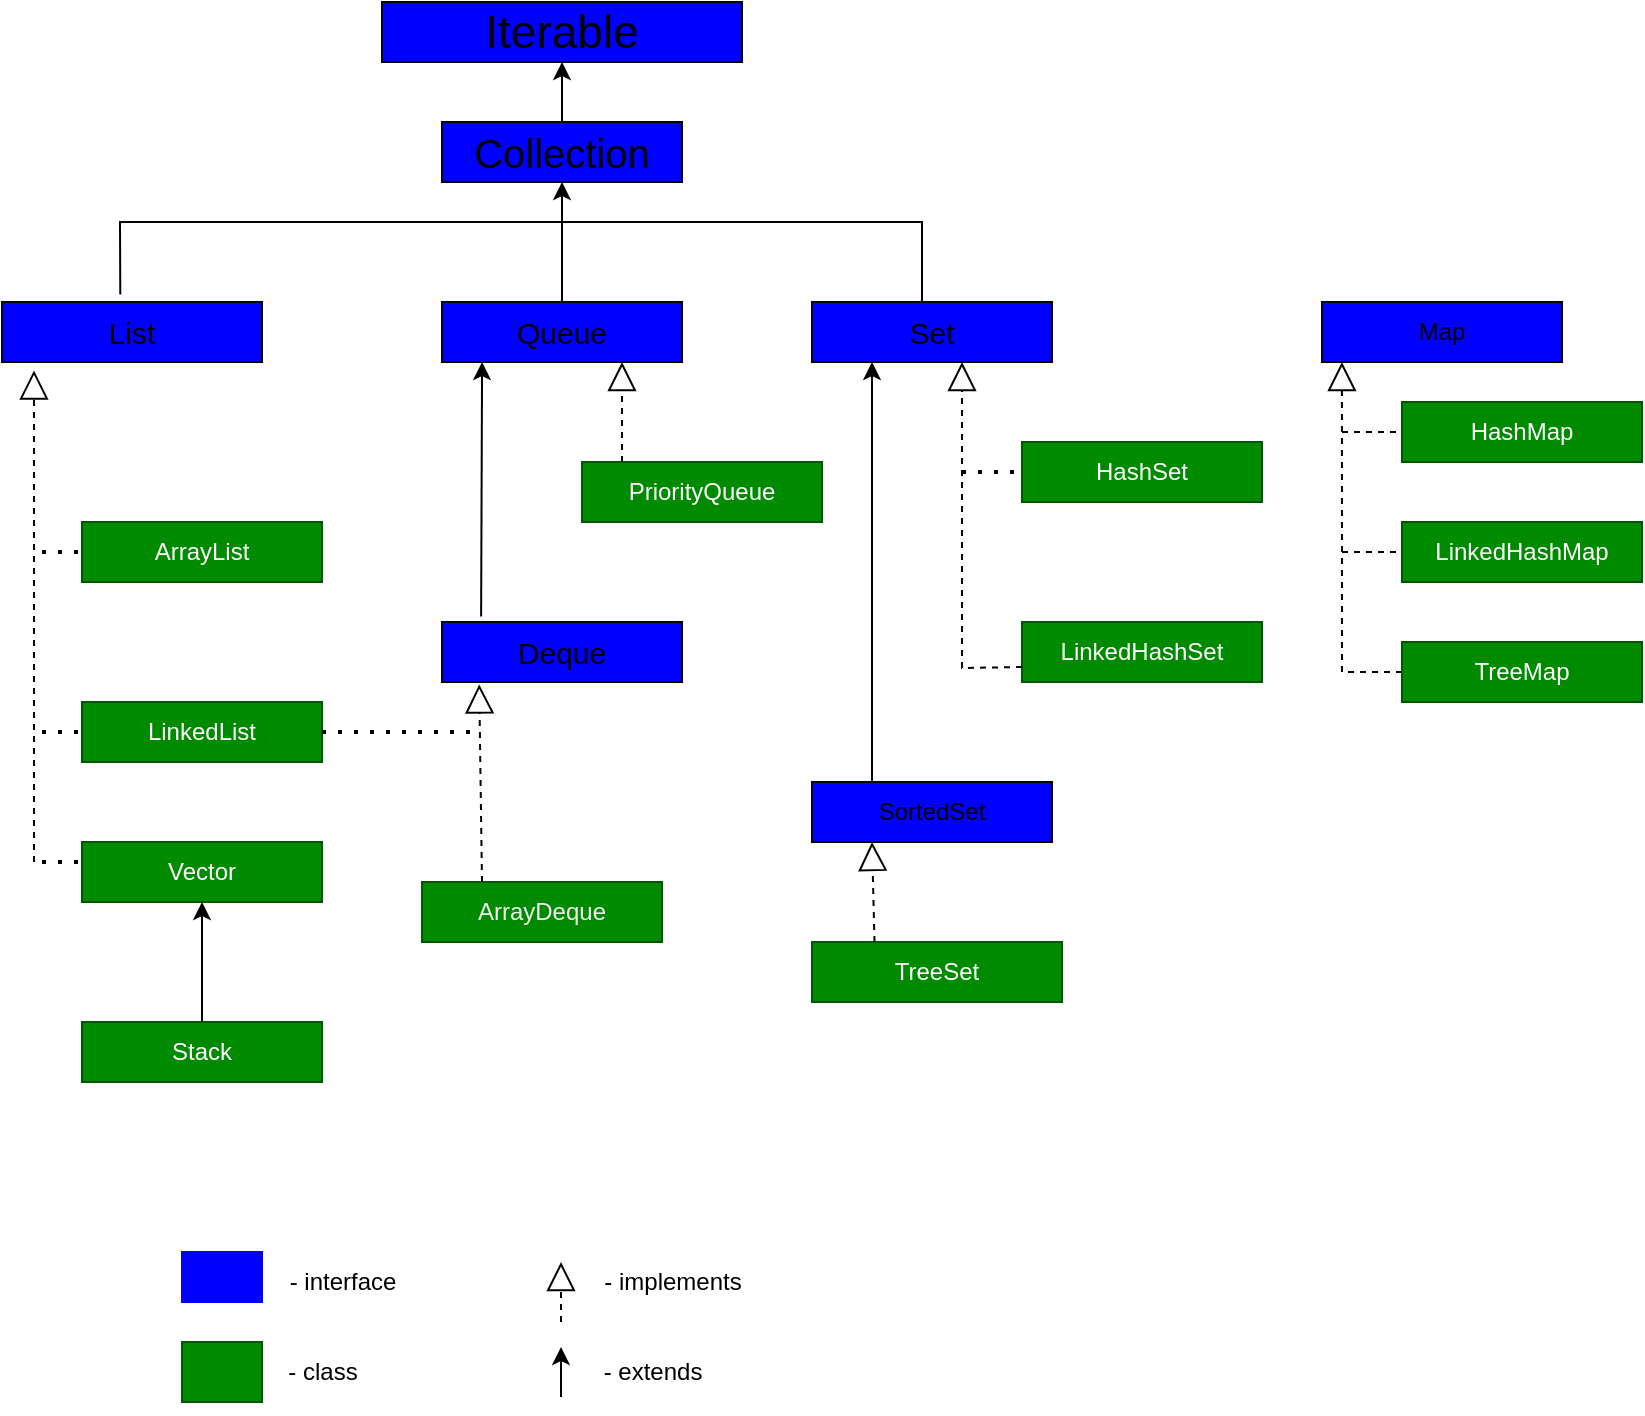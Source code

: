 <mxfile version="20.5.3" type="embed"><diagram id="YEFkTtRuYfPOV7th7SUD" name="Page-1"><mxGraphModel dx="632" dy="563" grid="1" gridSize="10" guides="1" tooltips="1" connect="1" arrows="1" fold="1" page="1" pageScale="1" pageWidth="850" pageHeight="1100" math="0" shadow="0"><root><mxCell id="0"/><mxCell id="1" parent="0"/><mxCell id="2" value="Iterable" style="rounded=0;whiteSpace=wrap;html=1;fillColor=#0000FF;fontSize=23;" parent="1" vertex="1"><mxGeometry x="210" y="10" width="180" height="30" as="geometry"/></mxCell><mxCell id="3" value="&lt;font style=&quot;font-size: 20px;&quot;&gt;Collection&lt;/font&gt;" style="rounded=0;whiteSpace=wrap;html=1;fillColor=#0000FF;" parent="1" vertex="1"><mxGeometry x="240" y="70.0" width="120" height="30" as="geometry"/></mxCell><mxCell id="4" value="&lt;font style=&quot;font-size: 15px;&quot;&gt;List&lt;/font&gt;" style="rounded=0;whiteSpace=wrap;html=1;fillColor=#0000FF;" parent="1" vertex="1"><mxGeometry x="20" y="160" width="130" height="30" as="geometry"/></mxCell><mxCell id="5" value="&lt;font style=&quot;font-size: 15px;&quot;&gt;Queue&lt;/font&gt;" style="rounded=0;whiteSpace=wrap;html=1;fillColor=#0000FF;" parent="1" vertex="1"><mxGeometry x="240" y="160.0" width="120" height="30" as="geometry"/></mxCell><mxCell id="6" value="&lt;font style=&quot;font-size: 15px;&quot;&gt;Set&lt;/font&gt;" style="rounded=0;whiteSpace=wrap;html=1;fillColor=#0000FF;" parent="1" vertex="1"><mxGeometry x="425" y="160.0" width="120" height="30" as="geometry"/></mxCell><mxCell id="7" value="" style="endArrow=none;html=1;rounded=0;exitX=0.455;exitY=-0.126;exitDx=0;exitDy=0;exitPerimeter=0;" parent="1" source="4" edge="1"><mxGeometry width="50" height="50" relative="1" as="geometry"><mxPoint x="110" y="120" as="sourcePoint"/><mxPoint x="480" y="160" as="targetPoint"/><Array as="points"><mxPoint x="79" y="120"/><mxPoint x="190" y="120"/><mxPoint x="370" y="120"/><mxPoint x="480" y="120"/></Array></mxGeometry></mxCell><mxCell id="8" value="" style="endArrow=classic;html=1;rounded=0;entryX=0.5;entryY=1;entryDx=0;entryDy=0;exitX=0.5;exitY=0;exitDx=0;exitDy=0;" parent="1" source="5" target="3" edge="1"><mxGeometry width="50" height="50" relative="1" as="geometry"><mxPoint x="260" y="160" as="sourcePoint"/><mxPoint x="310" y="110" as="targetPoint"/></mxGeometry></mxCell><mxCell id="9" value="" style="endArrow=classic;html=1;rounded=0;exitX=0.5;exitY=0;exitDx=0;exitDy=0;entryX=0.5;entryY=1;entryDx=0;entryDy=0;" parent="1" source="3" target="2" edge="1"><mxGeometry width="50" height="50" relative="1" as="geometry"><mxPoint x="260" y="90" as="sourcePoint"/><mxPoint x="310" y="40" as="targetPoint"/></mxGeometry></mxCell><mxCell id="10" value="PriorityQueue" style="rounded=0;whiteSpace=wrap;html=1;fillColor=#008a00;fontColor=#ffffff;strokeColor=#005700;" parent="1" vertex="1"><mxGeometry x="310" y="240" width="120" height="30" as="geometry"/></mxCell><mxCell id="11" value="HashSet" style="rounded=0;whiteSpace=wrap;html=1;fillColor=#008a00;fontColor=#ffffff;strokeColor=#005700;" parent="1" vertex="1"><mxGeometry x="530" y="230" width="120" height="30" as="geometry"/></mxCell><mxCell id="12" value="LinkedHashSet" style="rounded=0;whiteSpace=wrap;html=1;fillColor=#008a00;fontColor=#ffffff;strokeColor=#005700;" parent="1" vertex="1"><mxGeometry x="530" y="320" width="120" height="30" as="geometry"/></mxCell><mxCell id="13" value="ArrayList" style="rounded=0;whiteSpace=wrap;html=1;fillColor=#008a00;fontColor=#ffffff;strokeColor=#005700;" parent="1" vertex="1"><mxGeometry x="60" y="270" width="120" height="30" as="geometry"/></mxCell><mxCell id="14" value="&lt;font style=&quot;font-size: 15px;&quot;&gt;Deque&lt;/font&gt;" style="rounded=0;whiteSpace=wrap;html=1;fillColor=#0000FF;" parent="1" vertex="1"><mxGeometry x="240" y="320.0" width="120" height="30" as="geometry"/></mxCell><mxCell id="15" value="LinkedList" style="rounded=0;whiteSpace=wrap;html=1;fillColor=#008a00;fontColor=#ffffff;strokeColor=#005700;" parent="1" vertex="1"><mxGeometry x="60" y="360" width="120" height="30" as="geometry"/></mxCell><mxCell id="16" value="Vector" style="rounded=0;whiteSpace=wrap;html=1;fillColor=#008a00;fontColor=#ffffff;strokeColor=#005700;" parent="1" vertex="1"><mxGeometry x="60" y="430" width="120" height="30" as="geometry"/></mxCell><mxCell id="17" value="Stack" style="rounded=0;whiteSpace=wrap;html=1;fillColor=#008a00;fontColor=#ffffff;strokeColor=#005700;" parent="1" vertex="1"><mxGeometry x="60" y="520" width="120" height="30" as="geometry"/></mxCell><mxCell id="18" value="&lt;font color=&quot;#f0f0f0&quot;&gt;Array&lt;/font&gt;&lt;span style=&quot;color: rgb(240, 240, 240);&quot;&gt;Deque&lt;/span&gt;" style="rounded=0;whiteSpace=wrap;html=1;fillColor=#008a00;fontColor=#ffffff;strokeColor=#005700;" parent="1" vertex="1"><mxGeometry x="230" y="450" width="120" height="30" as="geometry"/></mxCell><mxCell id="19" value="SortedSet" style="rounded=0;whiteSpace=wrap;html=1;fillColor=#0000FF;" parent="1" vertex="1"><mxGeometry x="425" y="400.0" width="120" height="30" as="geometry"/></mxCell><mxCell id="20" value="TreeSet" style="rounded=0;whiteSpace=wrap;html=1;fillColor=#008a00;fontColor=#ffffff;strokeColor=#005700;" parent="1" vertex="1"><mxGeometry x="425" y="480" width="125" height="30" as="geometry"/></mxCell><mxCell id="21" value="" style="endArrow=block;dashed=1;endFill=0;endSize=12;html=1;rounded=0;entryX=0.75;entryY=1;entryDx=0;entryDy=0;" parent="1" target="5" edge="1"><mxGeometry width="160" relative="1" as="geometry"><mxPoint x="330" y="240" as="sourcePoint"/><mxPoint x="540" y="370" as="targetPoint"/></mxGeometry></mxCell><mxCell id="22" value="" style="endArrow=classic;html=1;rounded=0;entryX=0.25;entryY=1;entryDx=0;entryDy=0;exitX=0.25;exitY=0;exitDx=0;exitDy=0;" parent="1" source="19" target="6" edge="1"><mxGeometry width="50" height="50" relative="1" as="geometry"><mxPoint x="450" y="270" as="sourcePoint"/><mxPoint x="500" y="220" as="targetPoint"/></mxGeometry></mxCell><mxCell id="23" value="" style="endArrow=block;dashed=1;endFill=0;endSize=12;html=1;rounded=0;entryX=0.625;entryY=1;entryDx=0;entryDy=0;entryPerimeter=0;exitX=0;exitY=0.75;exitDx=0;exitDy=0;" parent="1" source="12" target="6" edge="1"><mxGeometry width="160" relative="1" as="geometry"><mxPoint x="500" y="340" as="sourcePoint"/><mxPoint x="660" y="280" as="targetPoint"/><Array as="points"><mxPoint x="500" y="343"/></Array></mxGeometry></mxCell><mxCell id="24" value="" style="endArrow=none;dashed=1;html=1;dashPattern=1 3;strokeWidth=2;rounded=0;entryX=0;entryY=0.5;entryDx=0;entryDy=0;" parent="1" target="11" edge="1"><mxGeometry width="50" height="50" relative="1" as="geometry"><mxPoint x="500" y="245" as="sourcePoint"/><mxPoint x="610" y="350" as="targetPoint"/><Array as="points"/></mxGeometry></mxCell><mxCell id="25" value="" style="endArrow=block;dashed=1;endFill=0;endSize=12;html=1;rounded=0;entryX=0.25;entryY=1;entryDx=0;entryDy=0;exitX=0.25;exitY=0;exitDx=0;exitDy=0;" parent="1" source="20" target="19" edge="1"><mxGeometry width="160" relative="1" as="geometry"><mxPoint x="440" y="540" as="sourcePoint"/><mxPoint x="600" y="540" as="targetPoint"/></mxGeometry></mxCell><mxCell id="26" value="" style="endArrow=classic;html=1;rounded=0;exitX=0.5;exitY=0;exitDx=0;exitDy=0;entryX=0.5;entryY=1;entryDx=0;entryDy=0;" parent="1" source="17" target="16" edge="1"><mxGeometry width="50" height="50" relative="1" as="geometry"><mxPoint x="70" y="510" as="sourcePoint"/><mxPoint x="100" y="480" as="targetPoint"/></mxGeometry></mxCell><mxCell id="27" value="" style="endArrow=block;dashed=1;endFill=0;endSize=12;html=1;rounded=0;entryX=0.123;entryY=1.14;entryDx=0;entryDy=0;entryPerimeter=0;" parent="1" target="4" edge="1"><mxGeometry width="160" relative="1" as="geometry"><mxPoint x="36" y="440" as="sourcePoint"/><mxPoint x="170" y="250" as="targetPoint"/></mxGeometry></mxCell><mxCell id="28" value="" style="endArrow=none;dashed=1;html=1;dashPattern=1 3;strokeWidth=2;rounded=0;entryX=0;entryY=0.5;entryDx=0;entryDy=0;" parent="1" target="13" edge="1"><mxGeometry width="50" height="50" relative="1" as="geometry"><mxPoint x="40" y="285" as="sourcePoint"/><mxPoint x="110" y="310" as="targetPoint"/></mxGeometry></mxCell><mxCell id="29" value="" style="endArrow=none;dashed=1;html=1;dashPattern=1 3;strokeWidth=2;rounded=0;entryX=0;entryY=0.5;entryDx=0;entryDy=0;" parent="1" target="15" edge="1"><mxGeometry width="50" height="50" relative="1" as="geometry"><mxPoint x="40" y="375" as="sourcePoint"/><mxPoint x="440" y="370" as="targetPoint"/></mxGeometry></mxCell><mxCell id="31" value="" style="endArrow=none;dashed=1;html=1;dashPattern=1 3;strokeWidth=2;rounded=0;" parent="1" edge="1"><mxGeometry width="50" height="50" relative="1" as="geometry"><mxPoint x="40" y="440" as="sourcePoint"/><mxPoint x="60" y="440" as="targetPoint"/></mxGeometry></mxCell><mxCell id="32" value="" style="endArrow=block;dashed=1;endFill=0;endSize=12;html=1;rounded=0;entryX=0.155;entryY=1.04;entryDx=0;entryDy=0;entryPerimeter=0;exitX=0.25;exitY=0;exitDx=0;exitDy=0;" parent="1" source="18" target="14" edge="1"><mxGeometry width="160" relative="1" as="geometry"><mxPoint x="150" y="410" as="sourcePoint"/><mxPoint x="310" y="410" as="targetPoint"/></mxGeometry></mxCell><mxCell id="33" value="" style="endArrow=none;dashed=1;html=1;dashPattern=1 3;strokeWidth=2;rounded=0;exitX=1;exitY=0.5;exitDx=0;exitDy=0;" parent="1" source="15" edge="1"><mxGeometry width="50" height="50" relative="1" as="geometry"><mxPoint x="390" y="420" as="sourcePoint"/><mxPoint x="260" y="375" as="targetPoint"/></mxGeometry></mxCell><mxCell id="34" value="" style="endArrow=classic;html=1;rounded=0;exitX=0.163;exitY=-0.093;exitDx=0;exitDy=0;exitPerimeter=0;entryX=0.167;entryY=1;entryDx=0;entryDy=0;entryPerimeter=0;" parent="1" source="14" target="5" edge="1"><mxGeometry width="50" height="50" relative="1" as="geometry"><mxPoint x="230" y="650" as="sourcePoint"/><mxPoint x="280" y="580" as="targetPoint"/></mxGeometry></mxCell><mxCell id="35" value="Map" style="rounded=0;whiteSpace=wrap;html=1;fillColor=#0000FF;" parent="1" vertex="1"><mxGeometry x="680" y="160.0" width="120" height="30" as="geometry"/></mxCell><mxCell id="36" value="HashMap" style="rounded=0;whiteSpace=wrap;html=1;fillColor=#008a00;fontColor=#ffffff;strokeColor=#005700;" parent="1" vertex="1"><mxGeometry x="720" y="210" width="120" height="30" as="geometry"/></mxCell><mxCell id="37" value="LinkedHashMap" style="rounded=0;whiteSpace=wrap;html=1;fillColor=#008a00;fontColor=#ffffff;strokeColor=#005700;" parent="1" vertex="1"><mxGeometry x="720" y="270" width="120" height="30" as="geometry"/></mxCell><mxCell id="38" value="TreeMap" style="rounded=0;whiteSpace=wrap;html=1;fillColor=#008a00;fontColor=#ffffff;strokeColor=#005700;" parent="1" vertex="1"><mxGeometry x="720" y="330" width="120" height="30" as="geometry"/></mxCell><mxCell id="39" value="" style="endArrow=block;dashed=1;endFill=0;endSize=12;html=1;rounded=0;entryX=0.083;entryY=1;entryDx=0;entryDy=0;entryPerimeter=0;exitX=0;exitY=0.5;exitDx=0;exitDy=0;" parent="1" source="38" target="35" edge="1"><mxGeometry width="160" relative="1" as="geometry"><mxPoint x="640" y="430" as="sourcePoint"/><mxPoint x="800" y="430" as="targetPoint"/><Array as="points"><mxPoint x="690" y="345"/></Array></mxGeometry></mxCell><mxCell id="40" value="" style="endArrow=none;dashed=1;html=1;rounded=0;entryX=0;entryY=0.5;entryDx=0;entryDy=0;" parent="1" target="36" edge="1"><mxGeometry width="50" height="50" relative="1" as="geometry"><mxPoint x="690" y="225" as="sourcePoint"/><mxPoint x="740" y="390" as="targetPoint"/></mxGeometry></mxCell><mxCell id="42" value="" style="endArrow=none;dashed=1;html=1;rounded=0;entryX=0;entryY=0.5;entryDx=0;entryDy=0;" parent="1" target="37" edge="1"><mxGeometry width="50" height="50" relative="1" as="geometry"><mxPoint x="690" y="285" as="sourcePoint"/><mxPoint x="760" y="430" as="targetPoint"/></mxGeometry></mxCell><mxCell id="45" value="" style="endArrow=block;dashed=1;endFill=0;endSize=12;html=1;rounded=0;" edge="1" parent="1"><mxGeometry width="160" relative="1" as="geometry"><mxPoint x="299.5" y="670" as="sourcePoint"/><mxPoint x="299.5" y="640" as="targetPoint"/></mxGeometry></mxCell><mxCell id="46" value="" style="endArrow=classic;html=1;rounded=0;" edge="1" parent="1"><mxGeometry width="50" height="50" relative="1" as="geometry"><mxPoint x="299.5" y="707.5" as="sourcePoint"/><mxPoint x="299.5" y="682.5" as="targetPoint"/></mxGeometry></mxCell><mxCell id="47" value="- interface" style="text;html=1;align=center;verticalAlign=middle;resizable=0;points=[];autosize=1;strokeColor=none;fillColor=none;" vertex="1" parent="1"><mxGeometry x="150" y="635" width="80" height="30" as="geometry"/></mxCell><mxCell id="48" value="- class" style="text;html=1;align=center;verticalAlign=middle;resizable=0;points=[];autosize=1;strokeColor=none;fillColor=none;" vertex="1" parent="1"><mxGeometry x="150" y="680" width="60" height="30" as="geometry"/></mxCell><mxCell id="49" value="- implements" style="text;html=1;align=center;verticalAlign=middle;resizable=0;points=[];autosize=1;strokeColor=none;fillColor=none;" vertex="1" parent="1"><mxGeometry x="310" y="635" width="90" height="30" as="geometry"/></mxCell><mxCell id="52" value="- extends" style="text;html=1;align=center;verticalAlign=middle;resizable=0;points=[];autosize=1;strokeColor=none;fillColor=none;" vertex="1" parent="1"><mxGeometry x="310" y="680" width="70" height="30" as="geometry"/></mxCell><mxCell id="56" value="" style="rounded=0;whiteSpace=wrap;html=1;fillColor=#008a00;fontColor=#ffffff;strokeColor=#005700;" vertex="1" parent="1"><mxGeometry x="110" y="680" width="40" height="30" as="geometry"/></mxCell><mxCell id="59" value="" style="rounded=0;whiteSpace=wrap;html=1;fillColor=#0000FF;strokeColor=#0000FF;" vertex="1" parent="1"><mxGeometry x="110" y="635" width="40" height="25" as="geometry"/></mxCell></root></mxGraphModel></diagram></mxfile>